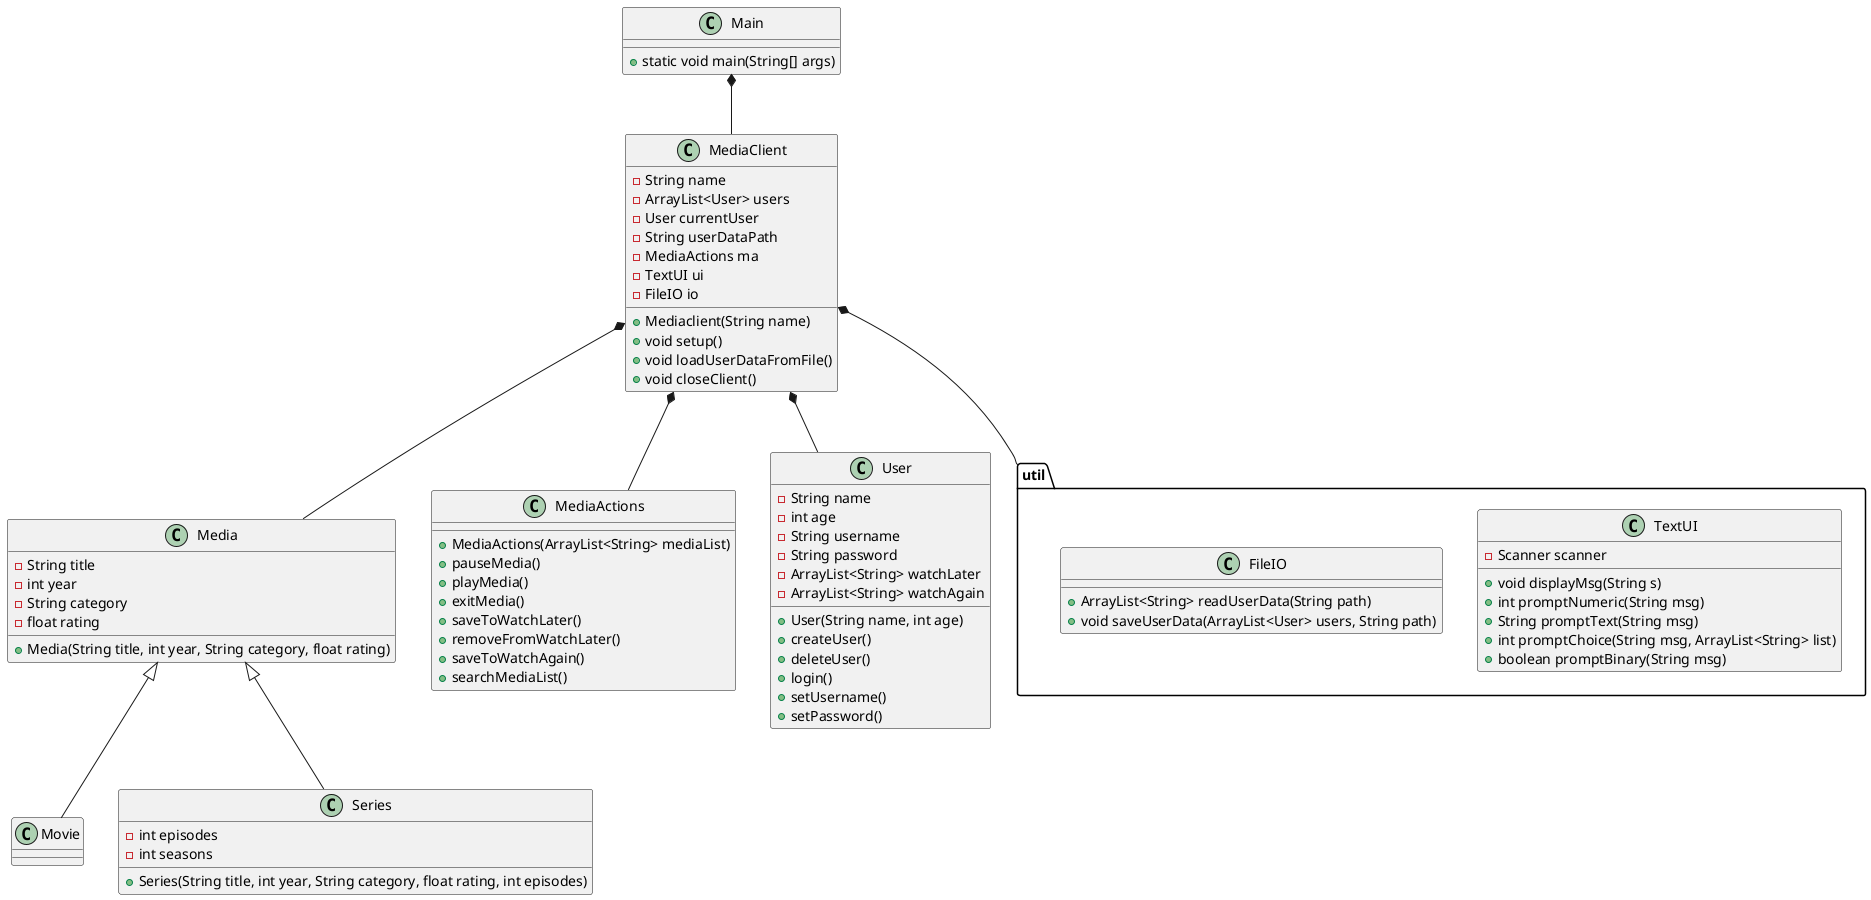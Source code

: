 @startuml
class Main{
+ static void main(String[] args)
}

class Media{
- String title
- int year
- String category
- float rating
+Media(String title, int year, String category, float rating)


}

class MediaClient{
-String name
-ArrayList<User> users
-User currentUser
-String userDataPath
-MediaActions ma
-TextUI ui
-FileIO io
+Mediaclient(String name)
+void setup()
+void loadUserDataFromFile()
+void closeClient()


}


class Movie{
}

class Series{
- int episodes
- int seasons
+Series(String title, int year, String category, float rating, int episodes)
}


class MediaActions{
+MediaActions(ArrayList<String> mediaList)
+pauseMedia()
+playMedia()
+exitMedia()
+saveToWatchLater()
+removeFromWatchLater()
+saveToWatchAgain()
+searchMediaList()
}

class User{
-String name
-int age
-String username
-String password
-ArrayList<String> watchLater
-ArrayList<String> watchAgain
+User(String name, int age)
+createUser()
+deleteUser()
+login()
'+logout() nok ikke nødvendig
+setUsername()
+setPassword()
}


package "util" {
class TextUI{
- Scanner scanner

+void displayMsg(String s)
+int promptNumeric(String msg)
+String promptText(String msg)
+int promptChoice(String msg, ArrayList<String> list)
+boolean promptBinary(String msg)
}
class FileIO{
'+void addMediaToFile(Media media, String path)
'+void removeMediaFromFile(Media media, String path)
+ArrayList<String> readUserData(String path)
+void saveUserData(ArrayList<User> users, String path)
}
}

MediaClient *-- Media
Media<|--Series
Media <|-- Movie
MediaClient *-- User
Main *-- MediaClient
MediaClient *-- "util"
MediaClient *-- MediaActions





@enduml